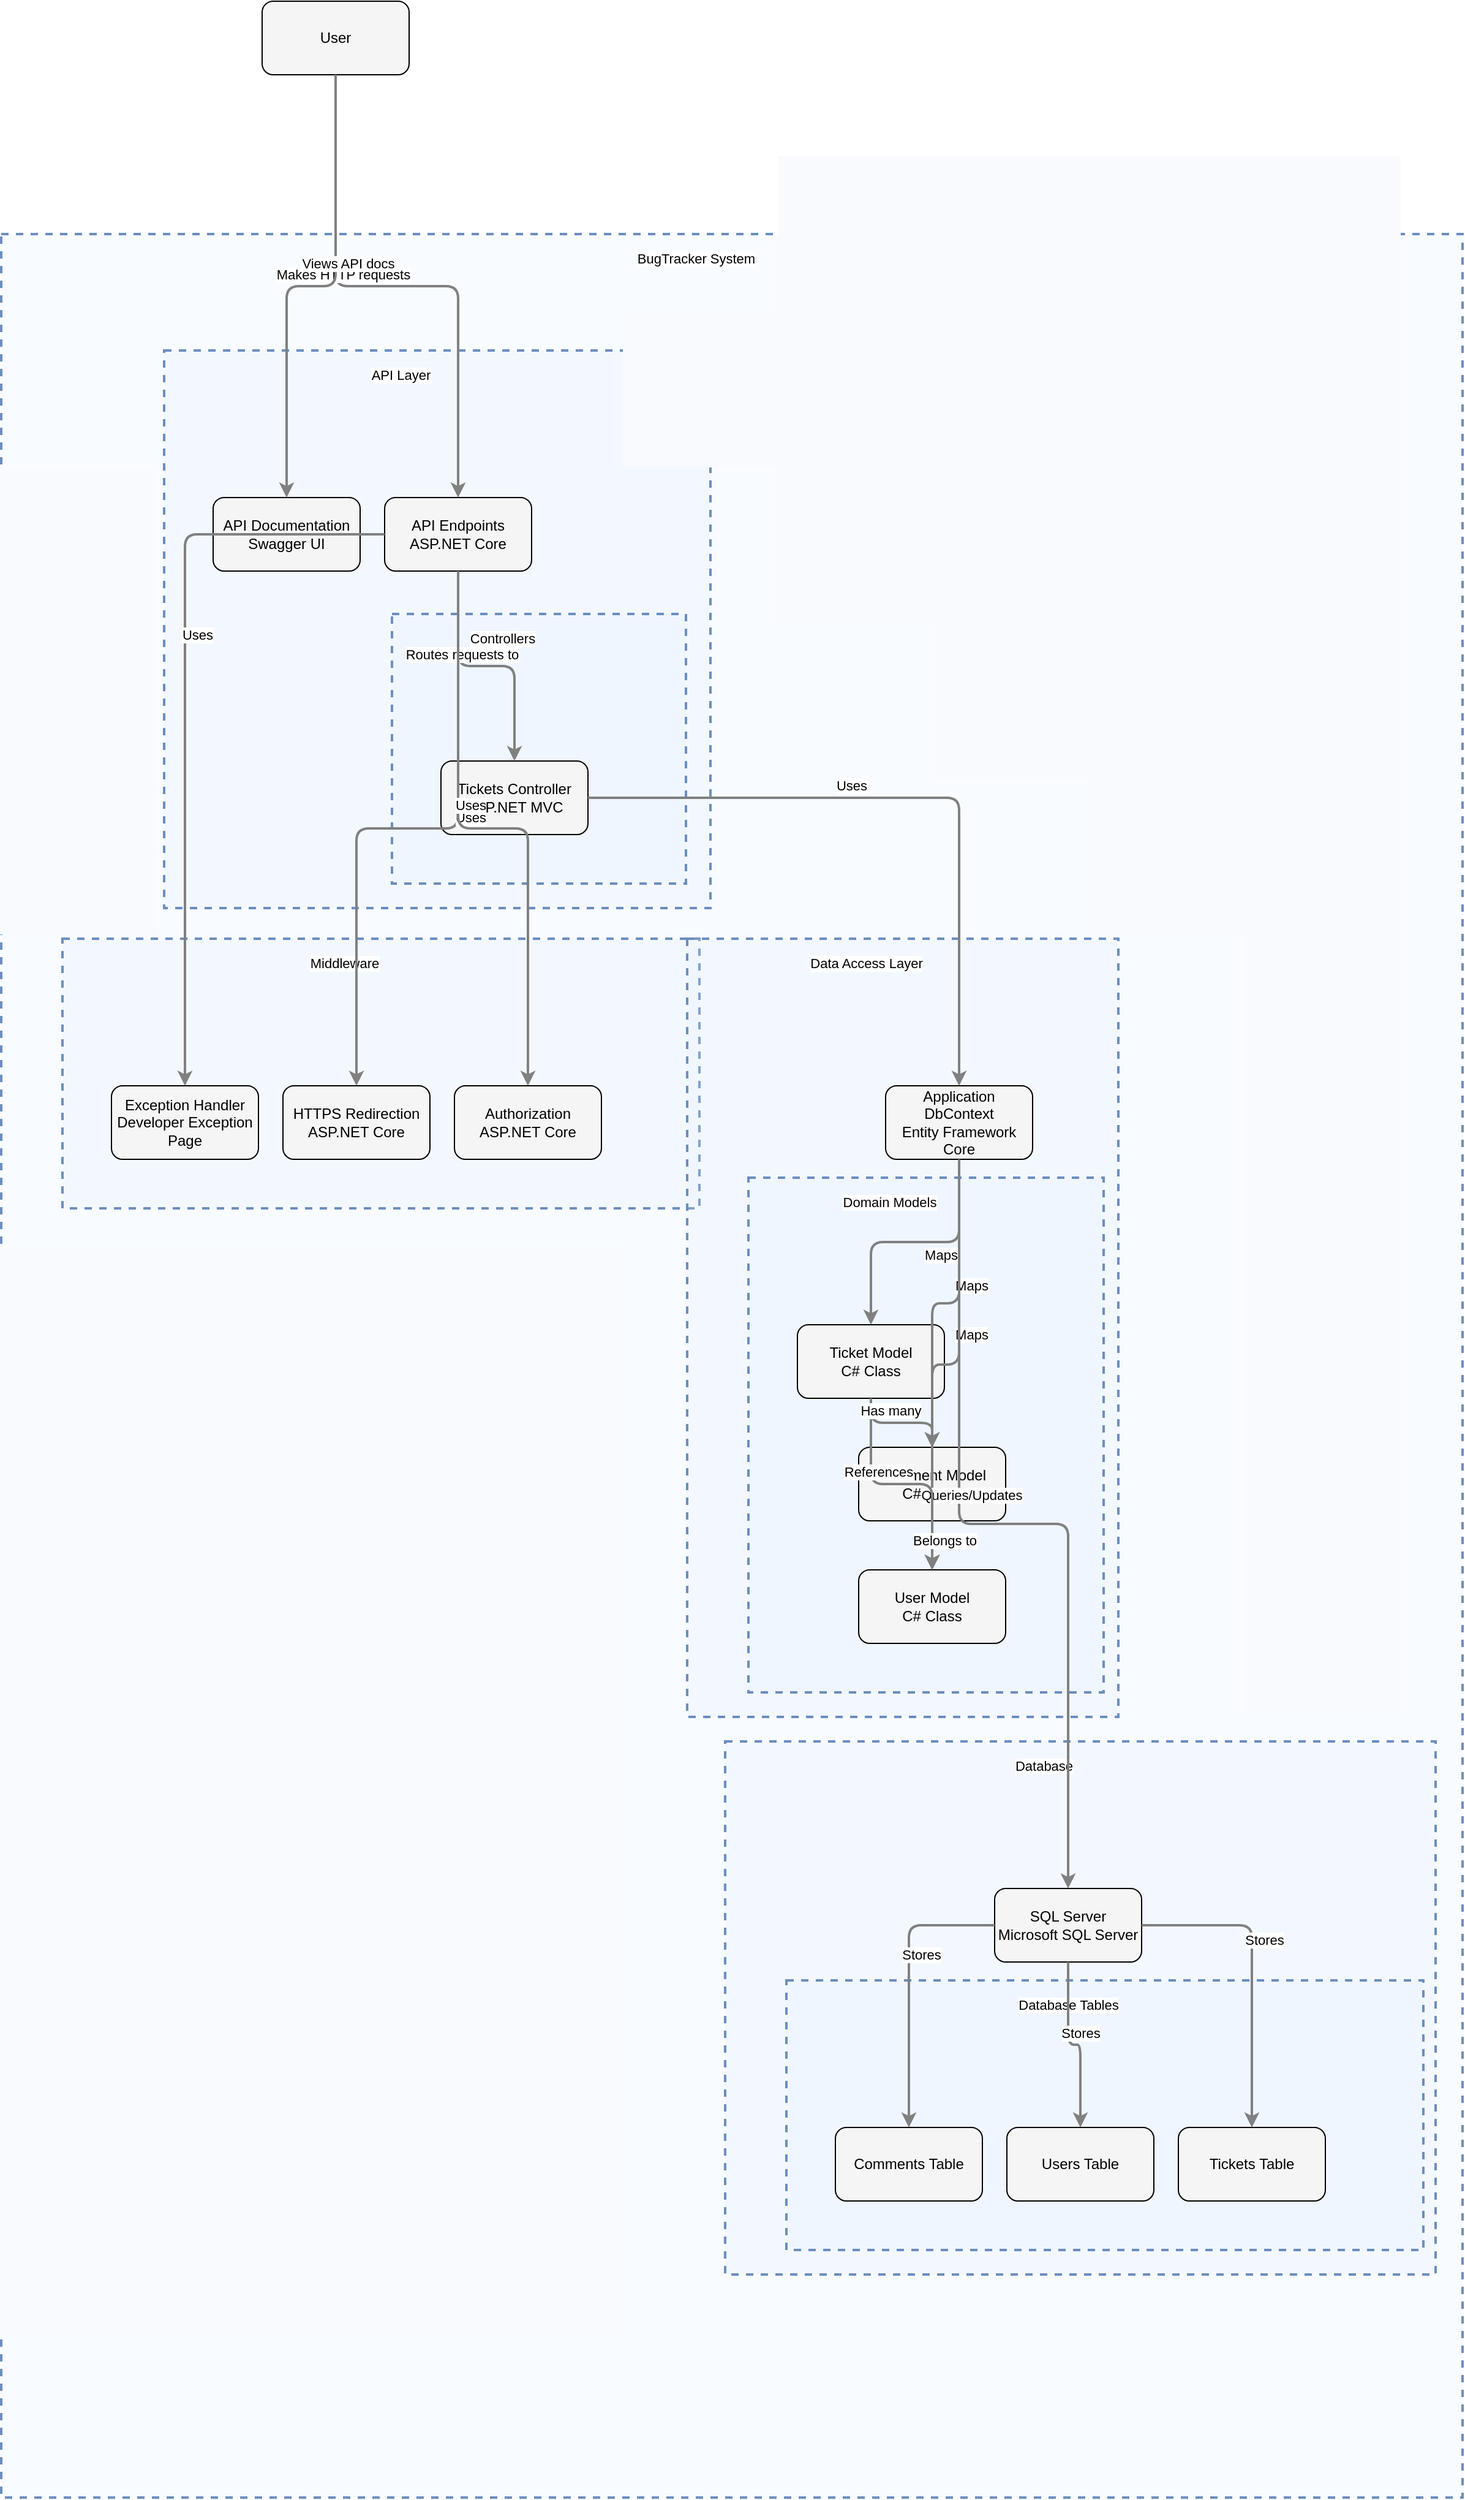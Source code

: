 <?xml version="1.0" encoding="UTF-8"?>
      <mxfile version="14.6.5" type="device">
        <diagram id="codeviz-diagram" name="System Diagram">
          <mxGraphModel dx="1000" dy="1000" grid="1" gridSize="10" guides="1" tooltips="1" connect="1" arrows="1" fold="1" page="1" pageScale="1" pageWidth="1169" pageHeight="827" math="0" shadow="0">
            <root>
              <mxCell id="0"/>
              <mxCell id="1" parent="0"/>
              <mxCell id="subGraph4" value="" style="html=1;whiteSpace=wrap;container=1;fillColor=#dae8fc;strokeColor=#6c8ebf;dashed=1;fillOpacity=20;strokeWidth=2;containerType=none;recursiveResize=0;movable=1;resizable=1;autosize=0;dropTarget=0" vertex="1" parent="Database">
                <mxGeometry x="50" y="195" width="520" height="220" as="geometry"/>
              </mxCell>
              <mxCell id="subGraph4_label" value="Database Tables" style="edgeLabel;html=1;align=center;verticalAlign=middle;resizable=0;labelBackgroundColor=white;spacing=5" vertex="1" parent="Database">
                <mxGeometry x="58" y="203" width="444" height="24" as="geometry"/>
              </mxCell>
<mxCell id="subGraph2" value="" style="html=1;whiteSpace=wrap;container=1;fillColor=#dae8fc;strokeColor=#6c8ebf;dashed=1;fillOpacity=20;strokeWidth=2;containerType=none;recursiveResize=0;movable=1;resizable=1;autosize=0;dropTarget=0" vertex="1" parent="subGraph3">
                <mxGeometry x="50" y="195" width="290" height="420" as="geometry"/>
              </mxCell>
              <mxCell id="subGraph2_label" value="Domain Models" style="edgeLabel;html=1;align=center;verticalAlign=middle;resizable=0;labelBackgroundColor=white;spacing=5" vertex="1" parent="subGraph3">
                <mxGeometry x="58" y="203" width="214" height="24" as="geometry"/>
              </mxCell>
<mxCell id="Controllers" value="" style="html=1;whiteSpace=wrap;container=1;fillColor=#dae8fc;strokeColor=#6c8ebf;dashed=1;fillOpacity=20;strokeWidth=2;containerType=none;recursiveResize=0;movable=1;resizable=1;autosize=0;dropTarget=0" vertex="1" parent="subGraph1">
                <mxGeometry x="186" y="215" width="240" height="220" as="geometry"/>
              </mxCell>
              <mxCell id="Controllers_label" value="Controllers" style="edgeLabel;html=1;align=center;verticalAlign=middle;resizable=0;labelBackgroundColor=white;spacing=5" vertex="1" parent="subGraph1">
                <mxGeometry x="194" y="223" width="164" height="24" as="geometry"/>
              </mxCell>
<mxCell id="Middleware" value="" style="html=1;whiteSpace=wrap;container=1;fillColor=#dae8fc;strokeColor=#6c8ebf;dashed=1;fillOpacity=20;strokeWidth=2;containerType=none;recursiveResize=0;movable=1;resizable=1;autosize=0;dropTarget=0" vertex="1" parent="subGraph7">
                <mxGeometry x="50" y="575" width="520" height="220" as="geometry"/>
              </mxCell>
              <mxCell id="Middleware_label" value="Middleware" style="edgeLabel;html=1;align=center;verticalAlign=middle;resizable=0;labelBackgroundColor=white;spacing=5" vertex="1" parent="subGraph7">
                <mxGeometry x="58" y="583" width="444" height="24" as="geometry"/>
              </mxCell>
<mxCell id="Database" value="" style="html=1;whiteSpace=wrap;container=1;fillColor=#dae8fc;strokeColor=#6c8ebf;dashed=1;fillOpacity=20;strokeWidth=2;containerType=none;recursiveResize=0;movable=1;resizable=1;autosize=0;dropTarget=0" vertex="1" parent="subGraph7">
                <mxGeometry x="591" y="1230" width="580" height="435" as="geometry"/>
              </mxCell>
              <mxCell id="Database_label" value="Database" style="edgeLabel;html=1;align=center;verticalAlign=middle;resizable=0;labelBackgroundColor=white;spacing=5" vertex="1" parent="subGraph7">
                <mxGeometry x="599" y="1238" width="504" height="24" as="geometry"/>
              </mxCell>
<mxCell id="subGraph3" value="" style="html=1;whiteSpace=wrap;container=1;fillColor=#dae8fc;strokeColor=#6c8ebf;dashed=1;fillOpacity=20;strokeWidth=2;containerType=none;recursiveResize=0;movable=1;resizable=1;autosize=0;dropTarget=0" vertex="1" parent="subGraph7">
                <mxGeometry x="560" y="575" width="352" height="635" as="geometry"/>
              </mxCell>
              <mxCell id="subGraph3_label" value="Data Access Layer" style="edgeLabel;html=1;align=center;verticalAlign=middle;resizable=0;labelBackgroundColor=white;spacing=5" vertex="1" parent="subGraph7">
                <mxGeometry x="568" y="583" width="276" height="24" as="geometry"/>
              </mxCell>
<mxCell id="subGraph1" value="" style="html=1;whiteSpace=wrap;container=1;fillColor=#dae8fc;strokeColor=#6c8ebf;dashed=1;fillOpacity=20;strokeWidth=2;containerType=none;recursiveResize=0;movable=1;resizable=1;autosize=0;dropTarget=0" vertex="1" parent="subGraph7">
                <mxGeometry x="133" y="95" width="446" height="455" as="geometry"/>
              </mxCell>
              <mxCell id="subGraph1_label" value="API Layer" style="edgeLabel;html=1;align=center;verticalAlign=middle;resizable=0;labelBackgroundColor=white;spacing=5" vertex="1" parent="subGraph7">
                <mxGeometry x="141" y="103" width="370" height="24" as="geometry"/>
              </mxCell>
<mxCell id="subGraph7" value="" style="html=1;whiteSpace=wrap;container=1;fillColor=#dae8fc;strokeColor=#6c8ebf;dashed=1;fillOpacity=20;strokeWidth=2;containerType=none;recursiveResize=0;movable=1;resizable=1;autosize=0;dropTarget=0" vertex="1" parent="1">
                <mxGeometry x="32" y="202" width="1193" height="1847" as="geometry"/>
              </mxCell>
              <mxCell id="subGraph7_label" value="BugTracker System" style="edgeLabel;html=1;align=center;verticalAlign=middle;resizable=0;labelBackgroundColor=white;spacing=5" vertex="1" parent="1">
                <mxGeometry x="40" y="210" width="1117" height="24" as="geometry"/>
              </mxCell>
              <mxCell id="User" value="User" style="rounded=1;whiteSpace=wrap;html=1;fillColor=#f5f5f5" vertex="1" parent="1">
                    <mxGeometry x="245" y="12" width="120" height="60" as="geometry"/>
                  </mxCell>
<mxCell id="APIEndpoints" value="API Endpoints&lt;br&gt;ASP.NET Core" style="rounded=1;whiteSpace=wrap;html=1;fillColor=#f5f5f5" vertex="1" parent="subGraph1">
                    <mxGeometry x="180" y="120" width="120" height="60" as="geometry"/>
                  </mxCell>
<mxCell id="SwaggerUI" value="API Documentation&lt;br&gt;Swagger UI" style="rounded=1;whiteSpace=wrap;html=1;fillColor=#f5f5f5" vertex="1" parent="subGraph1">
                    <mxGeometry x="40" y="120" width="120" height="60" as="geometry"/>
                  </mxCell>
<mxCell id="TicketsController" value="Tickets Controller&lt;br&gt;ASP.NET MVC" style="rounded=1;whiteSpace=wrap;html=1;fillColor=#f5f5f5" vertex="1" parent="Controllers">
                    <mxGeometry x="40" y="120" width="120" height="60" as="geometry"/>
                  </mxCell>
<mxCell id="DbContext" value="Application DbContext&lt;br&gt;Entity Framework Core" style="rounded=1;whiteSpace=wrap;html=1;fillColor=#f5f5f5" vertex="1" parent="subGraph3">
                    <mxGeometry x="162" y="120" width="120" height="60" as="geometry"/>
                  </mxCell>
<mxCell id="TicketModel" value="Ticket Model&lt;br&gt;C# Class" style="rounded=1;whiteSpace=wrap;html=1;fillColor=#f5f5f5" vertex="1" parent="subGraph2">
                    <mxGeometry x="40" y="120" width="120" height="60" as="geometry"/>
                  </mxCell>
<mxCell id="UserModel" value="User Model&lt;br&gt;C# Class" style="rounded=1;whiteSpace=wrap;html=1;fillColor=#f5f5f5" vertex="1" parent="subGraph2">
                    <mxGeometry x="90" y="320" width="120" height="60" as="geometry"/>
                  </mxCell>
<mxCell id="CommentModel" value="Comment Model&lt;br&gt;C# Class" style="rounded=1;whiteSpace=wrap;html=1;fillColor=#f5f5f5" vertex="1" parent="subGraph2">
                    <mxGeometry x="90" y="220" width="120" height="60" as="geometry"/>
                  </mxCell>
<mxCell id="SqlServer" value="SQL Server&lt;br&gt;Microsoft SQL Server" style="rounded=1;whiteSpace=wrap;html=1;fillColor=#f5f5f5" vertex="1" parent="Database">
                    <mxGeometry x="220" y="120" width="120" height="60" as="geometry"/>
                  </mxCell>
<mxCell id="UsersTable" value="Users Table" style="rounded=1;whiteSpace=wrap;html=1;fillColor=#f5f5f5" vertex="1" parent="subGraph4">
                    <mxGeometry x="180" y="120" width="120" height="60" as="geometry"/>
                  </mxCell>
<mxCell id="TicketsTable" value="Tickets Table" style="rounded=1;whiteSpace=wrap;html=1;fillColor=#f5f5f5" vertex="1" parent="subGraph4">
                    <mxGeometry x="320" y="120" width="120" height="60" as="geometry"/>
                  </mxCell>
<mxCell id="CommentsTable" value="Comments Table" style="rounded=1;whiteSpace=wrap;html=1;fillColor=#f5f5f5" vertex="1" parent="subGraph4">
                    <mxGeometry x="40" y="120" width="120" height="60" as="geometry"/>
                  </mxCell>
<mxCell id="HttpsRedirection" value="HTTPS Redirection&lt;br&gt;ASP.NET Core" style="rounded=1;whiteSpace=wrap;html=1;fillColor=#f5f5f5" vertex="1" parent="Middleware">
                    <mxGeometry x="180" y="120" width="120" height="60" as="geometry"/>
                  </mxCell>
<mxCell id="Authorization" value="Authorization&lt;br&gt;ASP.NET Core" style="rounded=1;whiteSpace=wrap;html=1;fillColor=#f5f5f5" vertex="1" parent="Middleware">
                    <mxGeometry x="320" y="120" width="120" height="60" as="geometry"/>
                  </mxCell>
<mxCell id="ExceptionHandler" value="Exception Handler&lt;br&gt;Developer Exception Page" style="rounded=1;whiteSpace=wrap;html=1;fillColor=#f5f5f5" vertex="1" parent="Middleware">
                    <mxGeometry x="40" y="120" width="120" height="60" as="geometry"/>
                  </mxCell>
              <mxCell id="edge-L_User_APIEndpoints_0" style="edgeStyle=orthogonalEdgeStyle;rounded=1;orthogonalLoop=1;jettySize=auto;html=1;strokeColor=#808080;strokeWidth=2;jumpStyle=arc;jumpSize=10;spacing=15;labelBackgroundColor=white;labelBorderColor=none" edge="1" parent="1" source="User" target="APIEndpoints">
                  <mxGeometry relative="1" as="geometry"/>
                </mxCell>
                <mxCell id="edge-L_User_APIEndpoints_0_label" value="Makes HTTP requests" style="edgeLabel;html=1;align=center;verticalAlign=middle;resizable=0;points=[];" vertex="1" connectable="0" parent="edge-L_User_APIEndpoints_0">
                  <mxGeometry x="-0.2" y="10" relative="1" as="geometry">
                    <mxPoint as="offset"/>
                  </mxGeometry>
                </mxCell>
<mxCell id="edge-L_User_SwaggerUI_1" style="edgeStyle=orthogonalEdgeStyle;rounded=1;orthogonalLoop=1;jettySize=auto;html=1;strokeColor=#808080;strokeWidth=2;jumpStyle=arc;jumpSize=10;spacing=15;labelBackgroundColor=white;labelBorderColor=none" edge="1" parent="1" source="User" target="SwaggerUI">
                  <mxGeometry relative="1" as="geometry"/>
                </mxCell>
                <mxCell id="edge-L_User_SwaggerUI_1_label" value="Views API docs" style="edgeLabel;html=1;align=center;verticalAlign=middle;resizable=0;points=[];" vertex="1" connectable="0" parent="edge-L_User_SwaggerUI_1">
                  <mxGeometry x="-0.2" y="10" relative="1" as="geometry">
                    <mxPoint as="offset"/>
                  </mxGeometry>
                </mxCell>
<mxCell id="edge-L_APIEndpoints_TicketsController_2" style="edgeStyle=orthogonalEdgeStyle;rounded=1;orthogonalLoop=1;jettySize=auto;html=1;strokeColor=#808080;strokeWidth=2;jumpStyle=arc;jumpSize=10;spacing=15;labelBackgroundColor=white;labelBorderColor=none" edge="1" parent="1" source="APIEndpoints" target="TicketsController">
                  <mxGeometry relative="1" as="geometry"/>
                </mxCell>
                <mxCell id="edge-L_APIEndpoints_TicketsController_2_label" value="Routes requests to" style="edgeLabel;html=1;align=center;verticalAlign=middle;resizable=0;points=[];" vertex="1" connectable="0" parent="edge-L_APIEndpoints_TicketsController_2">
                  <mxGeometry x="-0.2" y="10" relative="1" as="geometry">
                    <mxPoint as="offset"/>
                  </mxGeometry>
                </mxCell>
<mxCell id="edge-L_TicketsController_DbContext_3" style="edgeStyle=orthogonalEdgeStyle;rounded=1;orthogonalLoop=1;jettySize=auto;html=1;strokeColor=#808080;strokeWidth=2;jumpStyle=arc;jumpSize=10;spacing=15;labelBackgroundColor=white;labelBorderColor=none" edge="1" parent="1" source="TicketsController" target="DbContext">
                  <mxGeometry relative="1" as="geometry"/>
                </mxCell>
                <mxCell id="edge-L_TicketsController_DbContext_3_label" value="Uses" style="edgeLabel;html=1;align=center;verticalAlign=middle;resizable=0;points=[];" vertex="1" connectable="0" parent="edge-L_TicketsController_DbContext_3">
                  <mxGeometry x="-0.2" y="10" relative="1" as="geometry">
                    <mxPoint as="offset"/>
                  </mxGeometry>
                </mxCell>
<mxCell id="edge-L_DbContext_TicketModel_4" style="edgeStyle=orthogonalEdgeStyle;rounded=1;orthogonalLoop=1;jettySize=auto;html=1;strokeColor=#808080;strokeWidth=2;jumpStyle=arc;jumpSize=10;spacing=15;labelBackgroundColor=white;labelBorderColor=none" edge="1" parent="1" source="DbContext" target="TicketModel">
                  <mxGeometry relative="1" as="geometry"/>
                </mxCell>
                <mxCell id="edge-L_DbContext_TicketModel_4_label" value="Maps" style="edgeLabel;html=1;align=center;verticalAlign=middle;resizable=0;points=[];" vertex="1" connectable="0" parent="edge-L_DbContext_TicketModel_4">
                  <mxGeometry x="-0.2" y="10" relative="1" as="geometry">
                    <mxPoint as="offset"/>
                  </mxGeometry>
                </mxCell>
<mxCell id="edge-L_DbContext_UserModel_5" style="edgeStyle=orthogonalEdgeStyle;rounded=1;orthogonalLoop=1;jettySize=auto;html=1;strokeColor=#808080;strokeWidth=2;jumpStyle=arc;jumpSize=10;spacing=15;labelBackgroundColor=white;labelBorderColor=none" edge="1" parent="1" source="DbContext" target="UserModel">
                  <mxGeometry relative="1" as="geometry"/>
                </mxCell>
                <mxCell id="edge-L_DbContext_UserModel_5_label" value="Maps" style="edgeLabel;html=1;align=center;verticalAlign=middle;resizable=0;points=[];" vertex="1" connectable="0" parent="edge-L_DbContext_UserModel_5">
                  <mxGeometry x="-0.2" y="10" relative="1" as="geometry">
                    <mxPoint as="offset"/>
                  </mxGeometry>
                </mxCell>
<mxCell id="edge-L_DbContext_CommentModel_6" style="edgeStyle=orthogonalEdgeStyle;rounded=1;orthogonalLoop=1;jettySize=auto;html=1;strokeColor=#808080;strokeWidth=2;jumpStyle=arc;jumpSize=10;spacing=15;labelBackgroundColor=white;labelBorderColor=none" edge="1" parent="1" source="DbContext" target="CommentModel">
                  <mxGeometry relative="1" as="geometry"/>
                </mxCell>
                <mxCell id="edge-L_DbContext_CommentModel_6_label" value="Maps" style="edgeLabel;html=1;align=center;verticalAlign=middle;resizable=0;points=[];" vertex="1" connectable="0" parent="edge-L_DbContext_CommentModel_6">
                  <mxGeometry x="-0.2" y="10" relative="1" as="geometry">
                    <mxPoint as="offset"/>
                  </mxGeometry>
                </mxCell>
<mxCell id="edge-L_DbContext_SqlServer_7" style="edgeStyle=orthogonalEdgeStyle;rounded=1;orthogonalLoop=1;jettySize=auto;html=1;strokeColor=#808080;strokeWidth=2;jumpStyle=arc;jumpSize=10;spacing=15;labelBackgroundColor=white;labelBorderColor=none" edge="1" parent="1" source="DbContext" target="SqlServer">
                  <mxGeometry relative="1" as="geometry"/>
                </mxCell>
                <mxCell id="edge-L_DbContext_SqlServer_7_label" value="Queries/Updates" style="edgeLabel;html=1;align=center;verticalAlign=middle;resizable=0;points=[];" vertex="1" connectable="0" parent="edge-L_DbContext_SqlServer_7">
                  <mxGeometry x="-0.2" y="10" relative="1" as="geometry">
                    <mxPoint as="offset"/>
                  </mxGeometry>
                </mxCell>
<mxCell id="edge-L_SqlServer_UsersTable_8" style="edgeStyle=orthogonalEdgeStyle;rounded=1;orthogonalLoop=1;jettySize=auto;html=1;strokeColor=#808080;strokeWidth=2;jumpStyle=arc;jumpSize=10;spacing=15;labelBackgroundColor=white;labelBorderColor=none" edge="1" parent="1" source="SqlServer" target="UsersTable">
                  <mxGeometry relative="1" as="geometry"/>
                </mxCell>
                <mxCell id="edge-L_SqlServer_UsersTable_8_label" value="Stores" style="edgeLabel;html=1;align=center;verticalAlign=middle;resizable=0;points=[];" vertex="1" connectable="0" parent="edge-L_SqlServer_UsersTable_8">
                  <mxGeometry x="-0.2" y="10" relative="1" as="geometry">
                    <mxPoint as="offset"/>
                  </mxGeometry>
                </mxCell>
<mxCell id="edge-L_SqlServer_TicketsTable_9" style="edgeStyle=orthogonalEdgeStyle;rounded=1;orthogonalLoop=1;jettySize=auto;html=1;strokeColor=#808080;strokeWidth=2;jumpStyle=arc;jumpSize=10;spacing=15;labelBackgroundColor=white;labelBorderColor=none" edge="1" parent="1" source="SqlServer" target="TicketsTable">
                  <mxGeometry relative="1" as="geometry"/>
                </mxCell>
                <mxCell id="edge-L_SqlServer_TicketsTable_9_label" value="Stores" style="edgeLabel;html=1;align=center;verticalAlign=middle;resizable=0;points=[];" vertex="1" connectable="0" parent="edge-L_SqlServer_TicketsTable_9">
                  <mxGeometry x="-0.2" y="10" relative="1" as="geometry">
                    <mxPoint as="offset"/>
                  </mxGeometry>
                </mxCell>
<mxCell id="edge-L_SqlServer_CommentsTable_10" style="edgeStyle=orthogonalEdgeStyle;rounded=1;orthogonalLoop=1;jettySize=auto;html=1;strokeColor=#808080;strokeWidth=2;jumpStyle=arc;jumpSize=10;spacing=15;labelBackgroundColor=white;labelBorderColor=none" edge="1" parent="1" source="SqlServer" target="CommentsTable">
                  <mxGeometry relative="1" as="geometry"/>
                </mxCell>
                <mxCell id="edge-L_SqlServer_CommentsTable_10_label" value="Stores" style="edgeLabel;html=1;align=center;verticalAlign=middle;resizable=0;points=[];" vertex="1" connectable="0" parent="edge-L_SqlServer_CommentsTable_10">
                  <mxGeometry x="-0.2" y="10" relative="1" as="geometry">
                    <mxPoint as="offset"/>
                  </mxGeometry>
                </mxCell>
<mxCell id="edge-L_TicketModel_UserModel_11" style="edgeStyle=orthogonalEdgeStyle;rounded=1;orthogonalLoop=1;jettySize=auto;html=1;strokeColor=#808080;strokeWidth=2;jumpStyle=arc;jumpSize=10;spacing=15;labelBackgroundColor=white;labelBorderColor=none" edge="1" parent="1" source="TicketModel" target="UserModel">
                  <mxGeometry relative="1" as="geometry"/>
                </mxCell>
                <mxCell id="edge-L_TicketModel_UserModel_11_label" value="References" style="edgeLabel;html=1;align=center;verticalAlign=middle;resizable=0;points=[];" vertex="1" connectable="0" parent="edge-L_TicketModel_UserModel_11">
                  <mxGeometry x="-0.2" y="10" relative="1" as="geometry">
                    <mxPoint as="offset"/>
                  </mxGeometry>
                </mxCell>
<mxCell id="edge-L_TicketModel_CommentModel_12" style="edgeStyle=orthogonalEdgeStyle;rounded=1;orthogonalLoop=1;jettySize=auto;html=1;strokeColor=#808080;strokeWidth=2;jumpStyle=arc;jumpSize=10;spacing=15;labelBackgroundColor=white;labelBorderColor=none" edge="1" parent="1" source="TicketModel" target="CommentModel">
                  <mxGeometry relative="1" as="geometry"/>
                </mxCell>
                <mxCell id="edge-L_TicketModel_CommentModel_12_label" value="Has many" style="edgeLabel;html=1;align=center;verticalAlign=middle;resizable=0;points=[];" vertex="1" connectable="0" parent="edge-L_TicketModel_CommentModel_12">
                  <mxGeometry x="-0.2" y="10" relative="1" as="geometry">
                    <mxPoint as="offset"/>
                  </mxGeometry>
                </mxCell>
<mxCell id="edge-L_CommentModel_UserModel_13" style="edgeStyle=orthogonalEdgeStyle;rounded=1;orthogonalLoop=1;jettySize=auto;html=1;strokeColor=#808080;strokeWidth=2;jumpStyle=arc;jumpSize=10;spacing=15;labelBackgroundColor=white;labelBorderColor=none" edge="1" parent="1" source="CommentModel" target="UserModel">
                  <mxGeometry relative="1" as="geometry"/>
                </mxCell>
                <mxCell id="edge-L_CommentModel_UserModel_13_label" value="Belongs to" style="edgeLabel;html=1;align=center;verticalAlign=middle;resizable=0;points=[];" vertex="1" connectable="0" parent="edge-L_CommentModel_UserModel_13">
                  <mxGeometry x="-0.2" y="10" relative="1" as="geometry">
                    <mxPoint as="offset"/>
                  </mxGeometry>
                </mxCell>
<mxCell id="edge-L_APIEndpoints_HttpsRedirection_14" style="edgeStyle=orthogonalEdgeStyle;rounded=1;orthogonalLoop=1;jettySize=auto;html=1;strokeColor=#808080;strokeWidth=2;jumpStyle=arc;jumpSize=10;spacing=15;labelBackgroundColor=white;labelBorderColor=none" edge="1" parent="1" source="APIEndpoints" target="HttpsRedirection">
                  <mxGeometry relative="1" as="geometry"/>
                </mxCell>
                <mxCell id="edge-L_APIEndpoints_HttpsRedirection_14_label" value="Uses" style="edgeLabel;html=1;align=center;verticalAlign=middle;resizable=0;points=[];" vertex="1" connectable="0" parent="edge-L_APIEndpoints_HttpsRedirection_14">
                  <mxGeometry x="-0.2" y="10" relative="1" as="geometry">
                    <mxPoint as="offset"/>
                  </mxGeometry>
                </mxCell>
<mxCell id="edge-L_APIEndpoints_Authorization_15" style="edgeStyle=orthogonalEdgeStyle;rounded=1;orthogonalLoop=1;jettySize=auto;html=1;strokeColor=#808080;strokeWidth=2;jumpStyle=arc;jumpSize=10;spacing=15;labelBackgroundColor=white;labelBorderColor=none" edge="1" parent="1" source="APIEndpoints" target="Authorization">
                  <mxGeometry relative="1" as="geometry"/>
                </mxCell>
                <mxCell id="edge-L_APIEndpoints_Authorization_15_label" value="Uses" style="edgeLabel;html=1;align=center;verticalAlign=middle;resizable=0;points=[];" vertex="1" connectable="0" parent="edge-L_APIEndpoints_Authorization_15">
                  <mxGeometry x="-0.2" y="10" relative="1" as="geometry">
                    <mxPoint as="offset"/>
                  </mxGeometry>
                </mxCell>
<mxCell id="edge-L_APIEndpoints_ExceptionHandler_16" style="edgeStyle=orthogonalEdgeStyle;rounded=1;orthogonalLoop=1;jettySize=auto;html=1;strokeColor=#808080;strokeWidth=2;jumpStyle=arc;jumpSize=10;spacing=15;labelBackgroundColor=white;labelBorderColor=none" edge="1" parent="1" source="APIEndpoints" target="ExceptionHandler">
                  <mxGeometry relative="1" as="geometry"/>
                </mxCell>
                <mxCell id="edge-L_APIEndpoints_ExceptionHandler_16_label" value="Uses" style="edgeLabel;html=1;align=center;verticalAlign=middle;resizable=0;points=[];" vertex="1" connectable="0" parent="edge-L_APIEndpoints_ExceptionHandler_16">
                  <mxGeometry x="-0.2" y="10" relative="1" as="geometry">
                    <mxPoint as="offset"/>
                  </mxGeometry>
                </mxCell>
            </root>
          </mxGraphModel>
        </diagram>
      </mxfile>

















































